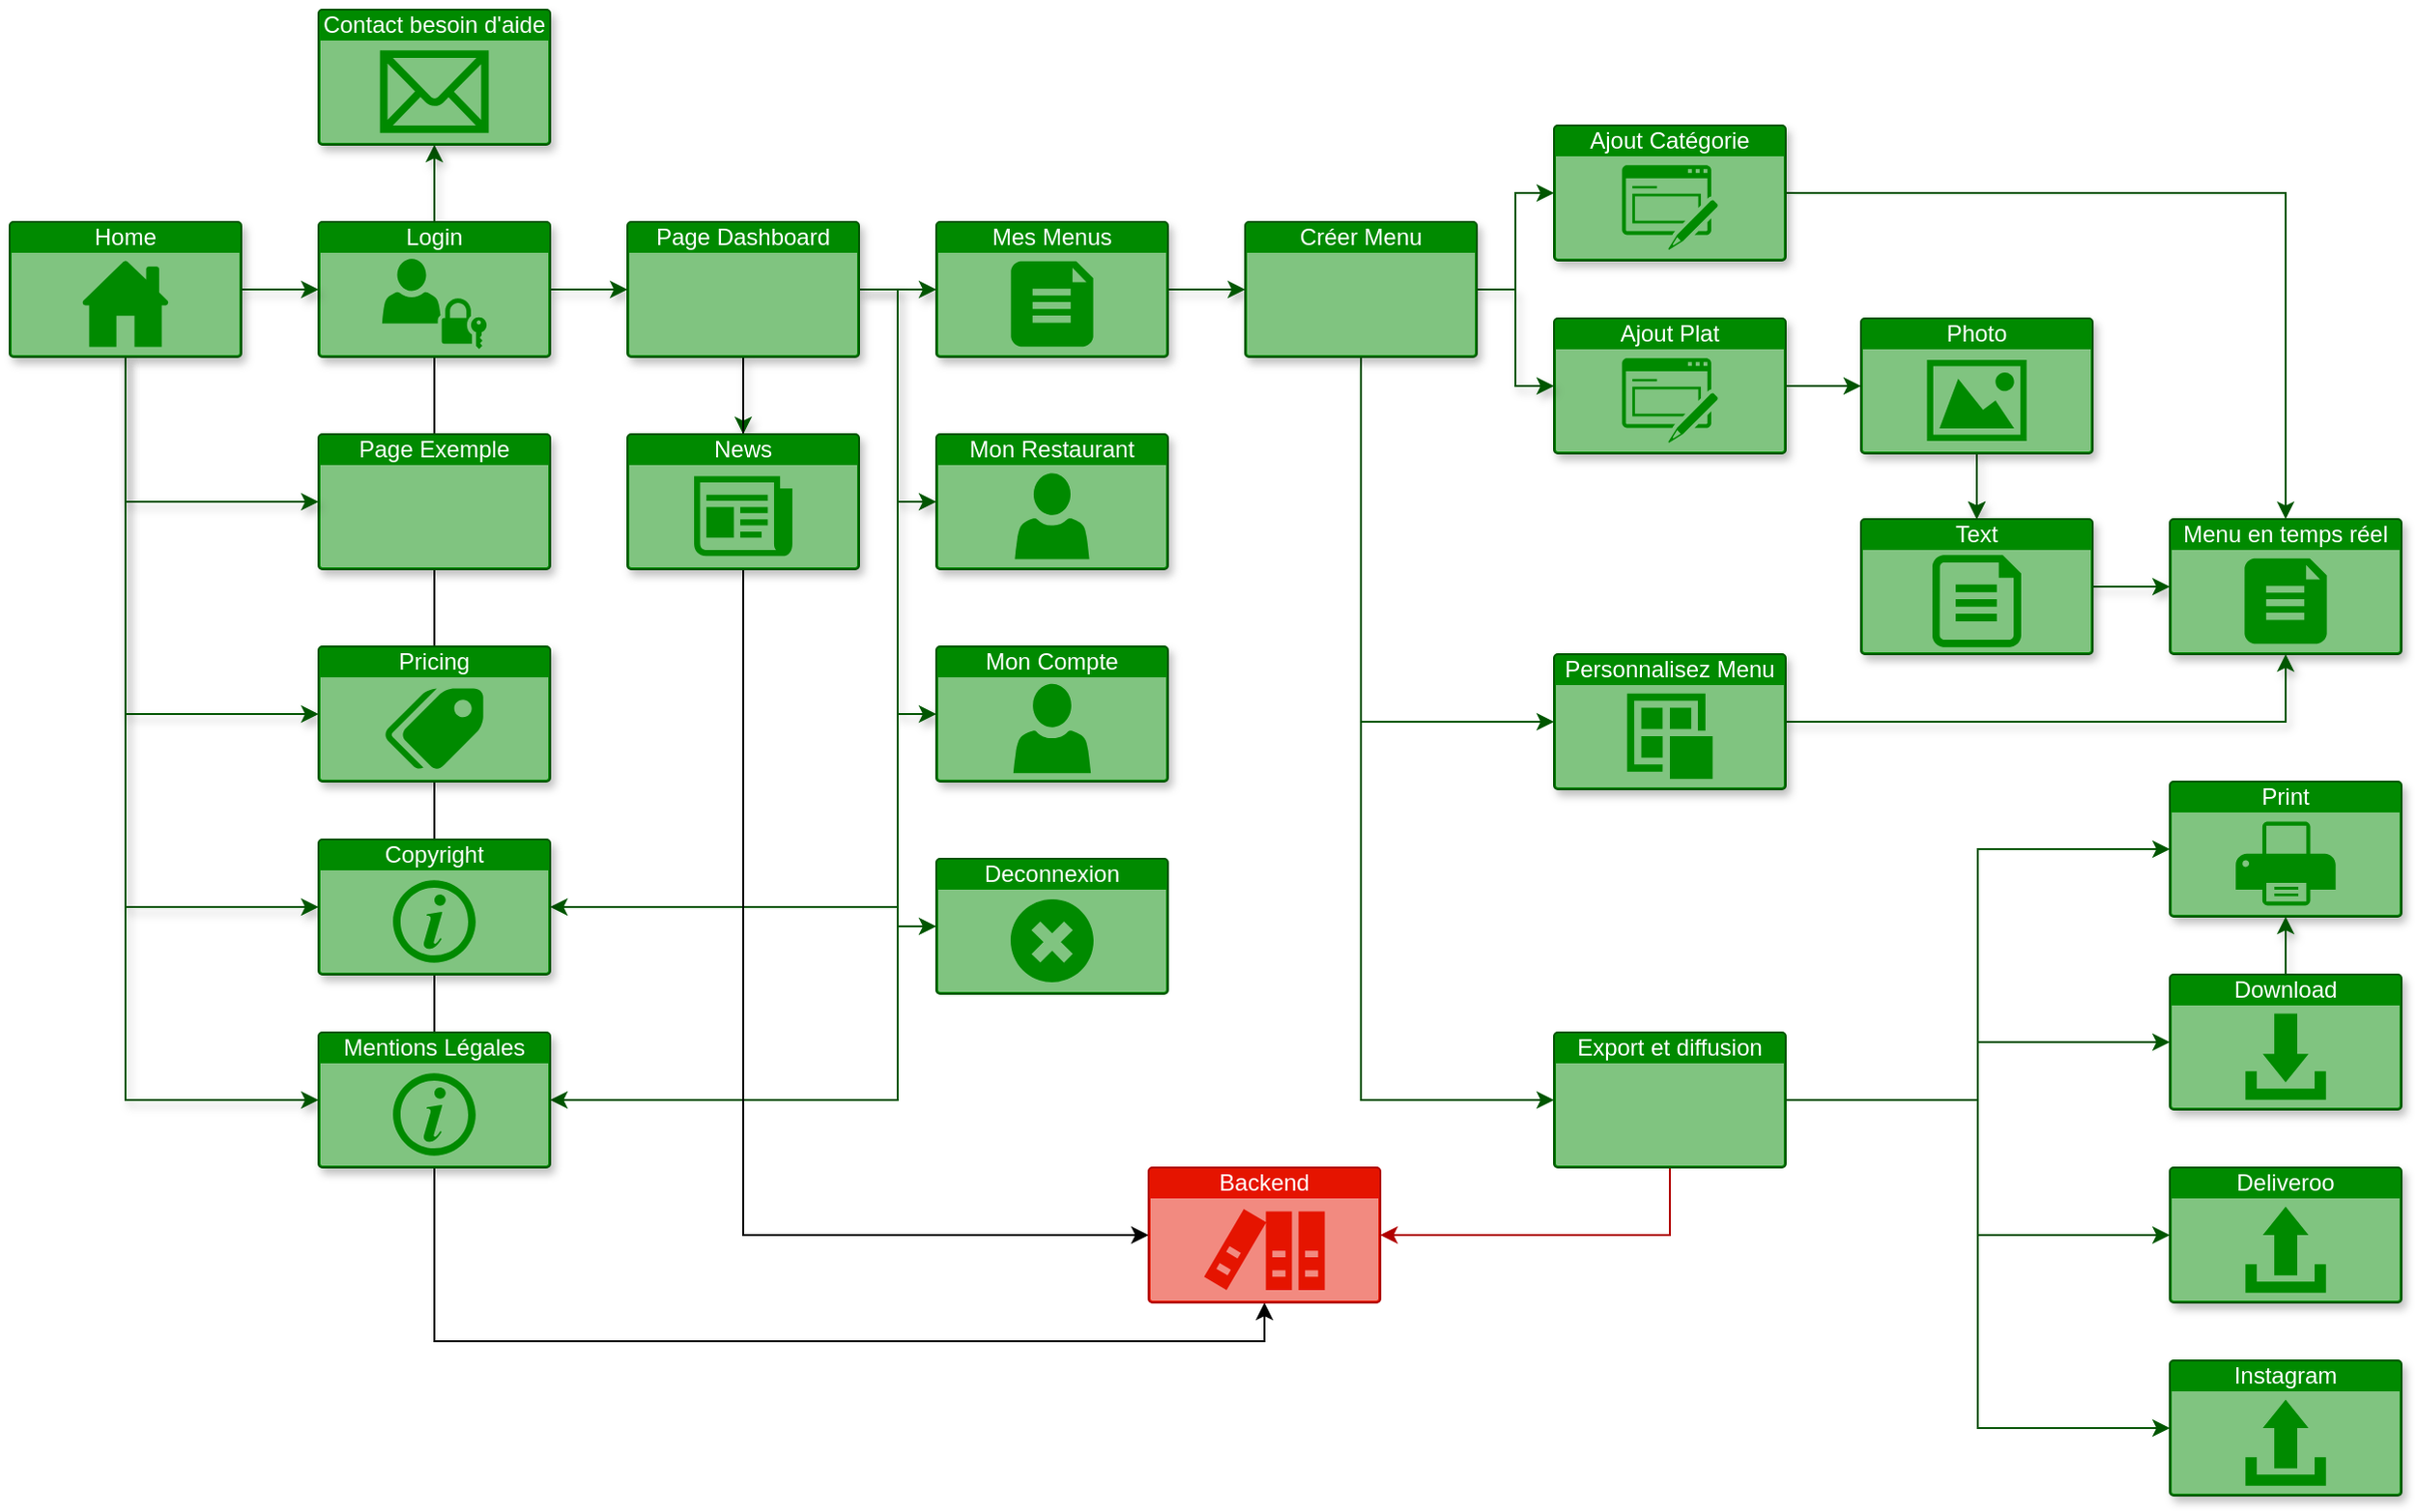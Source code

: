 <mxfile version="21.1.2" type="github">
  <diagram name="Page-1" id="VqAYsBs6g-JY-Q1anHcJ">
    <mxGraphModel dx="1269" dy="909" grid="1" gridSize="10" guides="1" tooltips="1" connect="1" arrows="1" fold="1" page="1" pageScale="1" pageWidth="1169" pageHeight="827" math="0" shadow="0">
      <root>
        <mxCell id="0" />
        <mxCell id="1" parent="0" />
        <mxCell id="5dijK-Lq9n8P_Ewpj1uG-35" value="" style="edgeStyle=orthogonalEdgeStyle;rounded=0;orthogonalLoop=1;jettySize=auto;html=1;fillColor=#008a00;strokeColor=#005700;shadow=1;" edge="1" parent="1" source="5dijK-Lq9n8P_Ewpj1uG-2" target="5dijK-Lq9n8P_Ewpj1uG-8">
          <mxGeometry relative="1" as="geometry" />
        </mxCell>
        <mxCell id="5dijK-Lq9n8P_Ewpj1uG-68" value="" style="edgeStyle=orthogonalEdgeStyle;rounded=0;orthogonalLoop=1;jettySize=auto;html=1;fillColor=#008a00;strokeColor=#005700;shadow=1;" edge="1" parent="1" source="5dijK-Lq9n8P_Ewpj1uG-2" target="5dijK-Lq9n8P_Ewpj1uG-7">
          <mxGeometry relative="1" as="geometry" />
        </mxCell>
        <mxCell id="5dijK-Lq9n8P_Ewpj1uG-95" style="edgeStyle=orthogonalEdgeStyle;rounded=0;orthogonalLoop=1;jettySize=auto;html=1;exitX=0.5;exitY=1;exitDx=0;exitDy=0;exitPerimeter=0;entryX=0.5;entryY=1;entryDx=0;entryDy=0;entryPerimeter=0;" edge="1" parent="1" source="5dijK-Lq9n8P_Ewpj1uG-2" target="5dijK-Lq9n8P_Ewpj1uG-91">
          <mxGeometry relative="1" as="geometry" />
        </mxCell>
        <mxCell id="5dijK-Lq9n8P_Ewpj1uG-2" value="Login" style="html=1;whiteSpace=wrap;labelPosition=center;verticalLabelPosition=middle;verticalAlign=top;align=center;fontSize=12;outlineConnect=0;spacingTop=-6;shape=mxgraph.sitemap.login;fillColor=#008a00;strokeColor=#005700;fontColor=#ffffff;shadow=1;" vertex="1" parent="1">
          <mxGeometry x="370" y="190" width="120" height="70" as="geometry" />
        </mxCell>
        <mxCell id="5dijK-Lq9n8P_Ewpj1uG-3" value="Page Exemple" style="html=1;whiteSpace=wrap;labelPosition=center;verticalLabelPosition=middle;verticalAlign=top;align=center;fontSize=12;outlineConnect=0;spacingTop=-6;shape=mxgraph.sitemap.page;fillColor=#008a00;strokeColor=#005700;fontColor=#ffffff;shadow=1;" vertex="1" parent="1">
          <mxGeometry x="370" y="300" width="120" height="70" as="geometry" />
        </mxCell>
        <mxCell id="5dijK-Lq9n8P_Ewpj1uG-34" value="" style="edgeStyle=orthogonalEdgeStyle;rounded=0;orthogonalLoop=1;jettySize=auto;html=1;fillColor=#008a00;strokeColor=#005700;shadow=1;" edge="1" parent="1" source="5dijK-Lq9n8P_Ewpj1uG-5" target="5dijK-Lq9n8P_Ewpj1uG-2">
          <mxGeometry relative="1" as="geometry" />
        </mxCell>
        <mxCell id="5dijK-Lq9n8P_Ewpj1uG-62" style="edgeStyle=orthogonalEdgeStyle;rounded=0;orthogonalLoop=1;jettySize=auto;html=1;exitX=0.5;exitY=1;exitDx=0;exitDy=0;exitPerimeter=0;entryX=0;entryY=0.5;entryDx=0;entryDy=0;entryPerimeter=0;fillColor=#008a00;strokeColor=#005700;shadow=1;" edge="1" parent="1" source="5dijK-Lq9n8P_Ewpj1uG-5" target="5dijK-Lq9n8P_Ewpj1uG-11">
          <mxGeometry relative="1" as="geometry" />
        </mxCell>
        <mxCell id="5dijK-Lq9n8P_Ewpj1uG-63" style="edgeStyle=orthogonalEdgeStyle;rounded=0;orthogonalLoop=1;jettySize=auto;html=1;exitX=0.5;exitY=1;exitDx=0;exitDy=0;exitPerimeter=0;entryX=0;entryY=0.5;entryDx=0;entryDy=0;entryPerimeter=0;fillColor=#008a00;strokeColor=#005700;shadow=1;" edge="1" parent="1" source="5dijK-Lq9n8P_Ewpj1uG-5" target="5dijK-Lq9n8P_Ewpj1uG-3">
          <mxGeometry relative="1" as="geometry" />
        </mxCell>
        <mxCell id="5dijK-Lq9n8P_Ewpj1uG-66" style="edgeStyle=orthogonalEdgeStyle;rounded=0;orthogonalLoop=1;jettySize=auto;html=1;exitX=0.5;exitY=1;exitDx=0;exitDy=0;exitPerimeter=0;entryX=0;entryY=0.5;entryDx=0;entryDy=0;entryPerimeter=0;fillColor=#008a00;strokeColor=#005700;shadow=1;" edge="1" parent="1" source="5dijK-Lq9n8P_Ewpj1uG-5" target="5dijK-Lq9n8P_Ewpj1uG-65">
          <mxGeometry relative="1" as="geometry" />
        </mxCell>
        <mxCell id="5dijK-Lq9n8P_Ewpj1uG-67" style="edgeStyle=orthogonalEdgeStyle;rounded=0;orthogonalLoop=1;jettySize=auto;html=1;exitX=0.5;exitY=1;exitDx=0;exitDy=0;exitPerimeter=0;entryX=0;entryY=0.5;entryDx=0;entryDy=0;entryPerimeter=0;fillColor=#008a00;strokeColor=#005700;shadow=1;" edge="1" parent="1" source="5dijK-Lq9n8P_Ewpj1uG-5" target="5dijK-Lq9n8P_Ewpj1uG-64">
          <mxGeometry relative="1" as="geometry" />
        </mxCell>
        <mxCell id="5dijK-Lq9n8P_Ewpj1uG-5" value="Home" style="html=1;whiteSpace=wrap;labelPosition=center;verticalLabelPosition=middle;verticalAlign=top;align=center;fontSize=12;outlineConnect=0;spacingTop=-6;shape=mxgraph.sitemap.home;fillColor=#008a00;strokeColor=#005700;fontColor=#ffffff;shadow=1;" vertex="1" parent="1">
          <mxGeometry x="210" y="190" width="120" height="70" as="geometry" />
        </mxCell>
        <mxCell id="5dijK-Lq9n8P_Ewpj1uG-7" value="Contact besoin d&#39;aide" style="html=1;whiteSpace=wrap;labelPosition=center;verticalLabelPosition=middle;verticalAlign=top;align=center;fontSize=12;outlineConnect=0;spacingTop=-6;shape=mxgraph.sitemap.mail;fillColor=#008a00;strokeColor=#005700;fontColor=#ffffff;shadow=1;" vertex="1" parent="1">
          <mxGeometry x="370" y="80" width="120" height="70" as="geometry" />
        </mxCell>
        <mxCell id="5dijK-Lq9n8P_Ewpj1uG-36" value="" style="edgeStyle=orthogonalEdgeStyle;rounded=0;orthogonalLoop=1;jettySize=auto;html=1;fillColor=#008a00;strokeColor=#005700;shadow=1;" edge="1" parent="1" source="5dijK-Lq9n8P_Ewpj1uG-8" target="5dijK-Lq9n8P_Ewpj1uG-31">
          <mxGeometry relative="1" as="geometry" />
        </mxCell>
        <mxCell id="5dijK-Lq9n8P_Ewpj1uG-37" value="" style="edgeStyle=orthogonalEdgeStyle;rounded=0;orthogonalLoop=1;jettySize=auto;html=1;fillColor=#008a00;strokeColor=#005700;shadow=1;" edge="1" parent="1" source="5dijK-Lq9n8P_Ewpj1uG-8" target="5dijK-Lq9n8P_Ewpj1uG-14">
          <mxGeometry relative="1" as="geometry" />
        </mxCell>
        <mxCell id="5dijK-Lq9n8P_Ewpj1uG-69" style="edgeStyle=orthogonalEdgeStyle;rounded=0;orthogonalLoop=1;jettySize=auto;html=1;exitX=1;exitY=0.5;exitDx=0;exitDy=0;exitPerimeter=0;entryX=0;entryY=0.5;entryDx=0;entryDy=0;entryPerimeter=0;fillColor=#008a00;strokeColor=#005700;shadow=1;" edge="1" parent="1" source="5dijK-Lq9n8P_Ewpj1uG-8" target="5dijK-Lq9n8P_Ewpj1uG-10">
          <mxGeometry relative="1" as="geometry" />
        </mxCell>
        <mxCell id="5dijK-Lq9n8P_Ewpj1uG-70" style="edgeStyle=orthogonalEdgeStyle;rounded=0;orthogonalLoop=1;jettySize=auto;html=1;exitX=1;exitY=0.5;exitDx=0;exitDy=0;exitPerimeter=0;entryX=0;entryY=0.5;entryDx=0;entryDy=0;entryPerimeter=0;fillColor=#008a00;strokeColor=#005700;shadow=1;" edge="1" parent="1" source="5dijK-Lq9n8P_Ewpj1uG-8" target="5dijK-Lq9n8P_Ewpj1uG-13">
          <mxGeometry relative="1" as="geometry" />
        </mxCell>
        <mxCell id="5dijK-Lq9n8P_Ewpj1uG-74" style="edgeStyle=orthogonalEdgeStyle;rounded=0;orthogonalLoop=1;jettySize=auto;html=1;exitX=1;exitY=0.5;exitDx=0;exitDy=0;exitPerimeter=0;entryX=1;entryY=0.5;entryDx=0;entryDy=0;entryPerimeter=0;fillColor=#008a00;strokeColor=#005700;" edge="1" parent="1" source="5dijK-Lq9n8P_Ewpj1uG-8" target="5dijK-Lq9n8P_Ewpj1uG-64">
          <mxGeometry relative="1" as="geometry" />
        </mxCell>
        <mxCell id="5dijK-Lq9n8P_Ewpj1uG-76" style="edgeStyle=orthogonalEdgeStyle;rounded=0;orthogonalLoop=1;jettySize=auto;html=1;exitX=1;exitY=0.5;exitDx=0;exitDy=0;exitPerimeter=0;entryX=0;entryY=0.5;entryDx=0;entryDy=0;entryPerimeter=0;fillColor=#008a00;strokeColor=#005700;" edge="1" parent="1" source="5dijK-Lq9n8P_Ewpj1uG-8" target="5dijK-Lq9n8P_Ewpj1uG-75">
          <mxGeometry relative="1" as="geometry" />
        </mxCell>
        <mxCell id="5dijK-Lq9n8P_Ewpj1uG-77" style="edgeStyle=orthogonalEdgeStyle;rounded=0;orthogonalLoop=1;jettySize=auto;html=1;exitX=1;exitY=0.5;exitDx=0;exitDy=0;exitPerimeter=0;entryX=1;entryY=0.5;entryDx=0;entryDy=0;entryPerimeter=0;fillColor=#008a00;strokeColor=#005700;" edge="1" parent="1" source="5dijK-Lq9n8P_Ewpj1uG-8" target="5dijK-Lq9n8P_Ewpj1uG-65">
          <mxGeometry relative="1" as="geometry" />
        </mxCell>
        <mxCell id="5dijK-Lq9n8P_Ewpj1uG-94" style="edgeStyle=orthogonalEdgeStyle;rounded=0;orthogonalLoop=1;jettySize=auto;html=1;exitX=0.5;exitY=1;exitDx=0;exitDy=0;exitPerimeter=0;entryX=0;entryY=0.5;entryDx=0;entryDy=0;entryPerimeter=0;" edge="1" parent="1" source="5dijK-Lq9n8P_Ewpj1uG-8" target="5dijK-Lq9n8P_Ewpj1uG-91">
          <mxGeometry relative="1" as="geometry" />
        </mxCell>
        <mxCell id="5dijK-Lq9n8P_Ewpj1uG-8" value="Page Dashboard" style="html=1;whiteSpace=wrap;labelPosition=center;verticalLabelPosition=middle;verticalAlign=top;align=center;fontSize=12;outlineConnect=0;spacingTop=-6;shape=mxgraph.sitemap.page;fillColor=#008a00;strokeColor=#005700;fontColor=#ffffff;shadow=1;" vertex="1" parent="1">
          <mxGeometry x="530" y="190" width="120" height="70" as="geometry" />
        </mxCell>
        <mxCell id="5dijK-Lq9n8P_Ewpj1uG-10" value="Mon Restaurant" style="html=1;whiteSpace=wrap;labelPosition=center;verticalLabelPosition=middle;verticalAlign=top;align=center;fontSize=12;outlineConnect=0;spacingTop=-6;shape=mxgraph.sitemap.profile;fillColor=#008a00;strokeColor=#005700;fontColor=#ffffff;shadow=1;" vertex="1" parent="1">
          <mxGeometry x="690" y="300" width="120" height="70" as="geometry" />
        </mxCell>
        <mxCell id="5dijK-Lq9n8P_Ewpj1uG-11" value="Pricing" style="html=1;whiteSpace=wrap;labelPosition=center;verticalLabelPosition=middle;verticalAlign=top;align=center;fontSize=12;outlineConnect=0;spacingTop=-6;shape=mxgraph.sitemap.pricing;fillColor=#008a00;strokeColor=#005700;fontColor=#ffffff;shadow=1;" vertex="1" parent="1">
          <mxGeometry x="370" y="410" width="120" height="70" as="geometry" />
        </mxCell>
        <mxCell id="5dijK-Lq9n8P_Ewpj1uG-13" value="Mon Compte" style="html=1;whiteSpace=wrap;labelPosition=center;verticalLabelPosition=middle;verticalAlign=top;align=center;fontSize=12;outlineConnect=0;spacingTop=-6;shape=mxgraph.sitemap.user;fillColor=#008a00;strokeColor=#005700;fontColor=#ffffff;shadow=1;" vertex="1" parent="1">
          <mxGeometry x="690" y="410" width="120" height="70" as="geometry" />
        </mxCell>
        <mxCell id="5dijK-Lq9n8P_Ewpj1uG-61" value="" style="edgeStyle=orthogonalEdgeStyle;rounded=0;orthogonalLoop=1;jettySize=auto;html=1;fillColor=#008a00;strokeColor=#005700;shadow=1;" edge="1" parent="1" source="5dijK-Lq9n8P_Ewpj1uG-14" target="5dijK-Lq9n8P_Ewpj1uG-59">
          <mxGeometry relative="1" as="geometry" />
        </mxCell>
        <mxCell id="5dijK-Lq9n8P_Ewpj1uG-14" value="Mes Menus" style="html=1;whiteSpace=wrap;labelPosition=center;verticalLabelPosition=middle;verticalAlign=top;align=center;fontSize=12;outlineConnect=0;spacingTop=-6;shape=mxgraph.sitemap.document;fillColor=#008a00;strokeColor=#005700;fontColor=#ffffff;shadow=1;" vertex="1" parent="1">
          <mxGeometry x="690" y="190" width="120" height="70" as="geometry" />
        </mxCell>
        <mxCell id="5dijK-Lq9n8P_Ewpj1uG-80" style="edgeStyle=orthogonalEdgeStyle;rounded=0;orthogonalLoop=1;jettySize=auto;html=1;exitX=1;exitY=0.5;exitDx=0;exitDy=0;exitPerimeter=0;entryX=0.5;entryY=0;entryDx=0;entryDy=0;entryPerimeter=0;fillColor=#008a00;strokeColor=#005700;" edge="1" parent="1" source="5dijK-Lq9n8P_Ewpj1uG-18" target="5dijK-Lq9n8P_Ewpj1uG-24">
          <mxGeometry relative="1" as="geometry" />
        </mxCell>
        <mxCell id="5dijK-Lq9n8P_Ewpj1uG-18" value="Ajout Catégorie" style="html=1;whiteSpace=wrap;labelPosition=center;verticalLabelPosition=middle;verticalAlign=top;align=center;fontSize=12;outlineConnect=0;spacingTop=-6;shape=mxgraph.sitemap.form;fillColor=#008a00;strokeColor=#005700;fontColor=#ffffff;shadow=1;" vertex="1" parent="1">
          <mxGeometry x="1010" y="140" width="120" height="70" as="geometry" />
        </mxCell>
        <mxCell id="5dijK-Lq9n8P_Ewpj1uG-78" value="" style="edgeStyle=orthogonalEdgeStyle;rounded=0;orthogonalLoop=1;jettySize=auto;html=1;fillColor=#008a00;strokeColor=#005700;" edge="1" parent="1" source="5dijK-Lq9n8P_Ewpj1uG-22" target="5dijK-Lq9n8P_Ewpj1uG-23">
          <mxGeometry relative="1" as="geometry" />
        </mxCell>
        <mxCell id="5dijK-Lq9n8P_Ewpj1uG-20" value="Ajout Plat" style="html=1;whiteSpace=wrap;labelPosition=center;verticalLabelPosition=middle;verticalAlign=top;align=center;fontSize=12;outlineConnect=0;spacingTop=-6;shape=mxgraph.sitemap.form;fillColor=#008a00;strokeColor=#005700;fontColor=#ffffff;shadow=1;" vertex="1" parent="1">
          <mxGeometry x="1010" y="240" width="120" height="70" as="geometry" />
        </mxCell>
        <mxCell id="5dijK-Lq9n8P_Ewpj1uG-46" value="" style="edgeStyle=orthogonalEdgeStyle;rounded=0;orthogonalLoop=1;jettySize=auto;html=1;fillColor=#008a00;strokeColor=#005700;shadow=1;" edge="1" parent="1" source="5dijK-Lq9n8P_Ewpj1uG-22" target="5dijK-Lq9n8P_Ewpj1uG-23">
          <mxGeometry relative="1" as="geometry" />
        </mxCell>
        <mxCell id="5dijK-Lq9n8P_Ewpj1uG-51" value="" style="edgeStyle=orthogonalEdgeStyle;rounded=0;orthogonalLoop=1;jettySize=auto;html=1;fillColor=#008a00;strokeColor=#005700;shadow=1;" edge="1" parent="1" source="5dijK-Lq9n8P_Ewpj1uG-23" target="5dijK-Lq9n8P_Ewpj1uG-24">
          <mxGeometry relative="1" as="geometry" />
        </mxCell>
        <mxCell id="5dijK-Lq9n8P_Ewpj1uG-23" value="Text" style="html=1;whiteSpace=wrap;labelPosition=center;verticalLabelPosition=middle;verticalAlign=top;align=center;fontSize=12;outlineConnect=0;spacingTop=-6;shape=mxgraph.sitemap.text;fillColor=#008a00;strokeColor=#005700;fontColor=#ffffff;shadow=1;" vertex="1" parent="1">
          <mxGeometry x="1169" y="344" width="120" height="70" as="geometry" />
        </mxCell>
        <mxCell id="5dijK-Lq9n8P_Ewpj1uG-24" value="Menu en temps réel" style="html=1;whiteSpace=wrap;labelPosition=center;verticalLabelPosition=middle;verticalAlign=top;align=center;fontSize=12;outlineConnect=0;spacingTop=-6;shape=mxgraph.sitemap.document;fillColor=#008a00;strokeColor=#005700;fontColor=#ffffff;shadow=1;" vertex="1" parent="1">
          <mxGeometry x="1329" y="344" width="120" height="70" as="geometry" />
        </mxCell>
        <mxCell id="5dijK-Lq9n8P_Ewpj1uG-53" style="edgeStyle=orthogonalEdgeStyle;rounded=0;orthogonalLoop=1;jettySize=auto;html=1;exitX=1;exitY=0.5;exitDx=0;exitDy=0;exitPerimeter=0;entryX=0.5;entryY=1;entryDx=0;entryDy=0;entryPerimeter=0;fillColor=#008a00;strokeColor=#005700;shadow=1;" edge="1" parent="1" source="5dijK-Lq9n8P_Ewpj1uG-26" target="5dijK-Lq9n8P_Ewpj1uG-24">
          <mxGeometry relative="1" as="geometry" />
        </mxCell>
        <mxCell id="5dijK-Lq9n8P_Ewpj1uG-26" value="Personnalisez Menu" style="html=1;whiteSpace=wrap;labelPosition=center;verticalLabelPosition=middle;verticalAlign=top;align=center;fontSize=12;outlineConnect=0;spacingTop=-6;shape=mxgraph.sitemap.post;fillColor=#008a00;strokeColor=#005700;fontColor=#ffffff;shadow=1;" vertex="1" parent="1">
          <mxGeometry x="1010" y="414" width="120" height="70" as="geometry" />
        </mxCell>
        <mxCell id="5dijK-Lq9n8P_Ewpj1uG-27" value="Print" style="html=1;whiteSpace=wrap;labelPosition=center;verticalLabelPosition=middle;verticalAlign=top;align=center;fontSize=12;outlineConnect=0;spacingTop=-6;shape=mxgraph.sitemap.print;fillColor=#008a00;strokeColor=#005700;fontColor=#ffffff;shadow=1;" vertex="1" parent="1">
          <mxGeometry x="1329" y="480" width="120" height="70" as="geometry" />
        </mxCell>
        <mxCell id="5dijK-Lq9n8P_Ewpj1uG-50" value="" style="edgeStyle=orthogonalEdgeStyle;rounded=0;orthogonalLoop=1;jettySize=auto;html=1;fillColor=#008a00;strokeColor=#005700;shadow=1;" edge="1" parent="1" source="5dijK-Lq9n8P_Ewpj1uG-28" target="5dijK-Lq9n8P_Ewpj1uG-27">
          <mxGeometry relative="1" as="geometry" />
        </mxCell>
        <mxCell id="5dijK-Lq9n8P_Ewpj1uG-28" value="Download" style="html=1;whiteSpace=wrap;labelPosition=center;verticalLabelPosition=middle;verticalAlign=top;align=center;fontSize=12;outlineConnect=0;spacingTop=-6;shape=mxgraph.sitemap.download;fillColor=#008a00;strokeColor=#005700;fontColor=#ffffff;shadow=1;" vertex="1" parent="1">
          <mxGeometry x="1329" y="580" width="120" height="70" as="geometry" />
        </mxCell>
        <mxCell id="5dijK-Lq9n8P_Ewpj1uG-29" value="Deliveroo" style="html=1;whiteSpace=wrap;labelPosition=center;verticalLabelPosition=middle;verticalAlign=top;align=center;fontSize=12;outlineConnect=0;spacingTop=-6;shape=mxgraph.sitemap.upload;fillColor=#008a00;strokeColor=#005700;fontColor=#ffffff;shadow=1;" vertex="1" parent="1">
          <mxGeometry x="1329" y="680" width="120" height="70" as="geometry" />
        </mxCell>
        <mxCell id="5dijK-Lq9n8P_Ewpj1uG-30" value="Instagram" style="html=1;whiteSpace=wrap;labelPosition=center;verticalLabelPosition=middle;verticalAlign=top;align=center;fontSize=12;outlineConnect=0;spacingTop=-6;shape=mxgraph.sitemap.upload;fillColor=#008a00;strokeColor=#005700;fontColor=#ffffff;shadow=1;" vertex="1" parent="1">
          <mxGeometry x="1329" y="780" width="120" height="70" as="geometry" />
        </mxCell>
        <mxCell id="5dijK-Lq9n8P_Ewpj1uG-31" value="News" style="html=1;whiteSpace=wrap;labelPosition=center;verticalLabelPosition=middle;verticalAlign=top;align=center;fontSize=12;outlineConnect=0;spacingTop=-6;shape=mxgraph.sitemap.news;fillColor=#008a00;strokeColor=#005700;fontColor=#ffffff;shadow=1;" vertex="1" parent="1">
          <mxGeometry x="530" y="300" width="120" height="70" as="geometry" />
        </mxCell>
        <mxCell id="5dijK-Lq9n8P_Ewpj1uG-72" style="edgeStyle=orthogonalEdgeStyle;rounded=0;orthogonalLoop=1;jettySize=auto;html=1;exitX=1;exitY=0.5;exitDx=0;exitDy=0;exitPerimeter=0;entryX=0;entryY=0.5;entryDx=0;entryDy=0;entryPerimeter=0;fillColor=#008a00;strokeColor=#005700;shadow=1;" edge="1" parent="1" source="5dijK-Lq9n8P_Ewpj1uG-59" target="5dijK-Lq9n8P_Ewpj1uG-20">
          <mxGeometry relative="1" as="geometry" />
        </mxCell>
        <mxCell id="5dijK-Lq9n8P_Ewpj1uG-81" style="edgeStyle=orthogonalEdgeStyle;rounded=0;orthogonalLoop=1;jettySize=auto;html=1;exitX=1;exitY=0.5;exitDx=0;exitDy=0;exitPerimeter=0;entryX=0;entryY=0.5;entryDx=0;entryDy=0;entryPerimeter=0;fillColor=#008a00;strokeColor=#005700;" edge="1" parent="1" source="5dijK-Lq9n8P_Ewpj1uG-59" target="5dijK-Lq9n8P_Ewpj1uG-18">
          <mxGeometry relative="1" as="geometry" />
        </mxCell>
        <mxCell id="5dijK-Lq9n8P_Ewpj1uG-82" style="edgeStyle=orthogonalEdgeStyle;rounded=0;orthogonalLoop=1;jettySize=auto;html=1;exitX=0.5;exitY=1;exitDx=0;exitDy=0;exitPerimeter=0;entryX=0;entryY=0.5;entryDx=0;entryDy=0;entryPerimeter=0;fillColor=#008a00;strokeColor=#005700;" edge="1" parent="1" source="5dijK-Lq9n8P_Ewpj1uG-59" target="5dijK-Lq9n8P_Ewpj1uG-26">
          <mxGeometry relative="1" as="geometry" />
        </mxCell>
        <mxCell id="5dijK-Lq9n8P_Ewpj1uG-86" style="edgeStyle=orthogonalEdgeStyle;rounded=0;orthogonalLoop=1;jettySize=auto;html=1;exitX=0.5;exitY=1;exitDx=0;exitDy=0;exitPerimeter=0;entryX=0;entryY=0.5;entryDx=0;entryDy=0;entryPerimeter=0;fillColor=#008a00;strokeColor=#005700;" edge="1" parent="1" source="5dijK-Lq9n8P_Ewpj1uG-59" target="5dijK-Lq9n8P_Ewpj1uG-85">
          <mxGeometry relative="1" as="geometry" />
        </mxCell>
        <mxCell id="5dijK-Lq9n8P_Ewpj1uG-59" value="Créer Menu" style="html=1;whiteSpace=wrap;labelPosition=center;verticalLabelPosition=middle;verticalAlign=top;align=center;fontSize=12;outlineConnect=0;spacingTop=-6;shape=mxgraph.sitemap.page;fillColor=#008a00;strokeColor=#005700;fontColor=#ffffff;shadow=1;" vertex="1" parent="1">
          <mxGeometry x="850" y="190" width="120" height="70" as="geometry" />
        </mxCell>
        <mxCell id="5dijK-Lq9n8P_Ewpj1uG-64" value="Mentions Légales" style="html=1;whiteSpace=wrap;labelPosition=center;verticalLabelPosition=middle;verticalAlign=top;align=center;fontSize=12;outlineConnect=0;spacingTop=-6;shape=mxgraph.sitemap.info;fillColor=#008a00;strokeColor=#005700;fontColor=#ffffff;shadow=1;" vertex="1" parent="1">
          <mxGeometry x="370" y="610" width="120" height="70" as="geometry" />
        </mxCell>
        <mxCell id="5dijK-Lq9n8P_Ewpj1uG-65" value="Copyright" style="html=1;whiteSpace=wrap;labelPosition=center;verticalLabelPosition=middle;verticalAlign=top;align=center;fontSize=12;outlineConnect=0;spacingTop=-6;shape=mxgraph.sitemap.info;fillColor=#008a00;strokeColor=#005700;fontColor=#ffffff;shadow=1;" vertex="1" parent="1">
          <mxGeometry x="370" y="510" width="120" height="70" as="geometry" />
        </mxCell>
        <mxCell id="5dijK-Lq9n8P_Ewpj1uG-75" value="Deconnexion" style="html=1;whiteSpace=wrap;strokeColor=#005700;fillColor=#008a00;labelPosition=center;verticalLabelPosition=middle;verticalAlign=top;align=center;fontSize=12;outlineConnect=0;spacingTop=-6;fontColor=#ffffff;sketch=0;shape=mxgraph.sitemap.error;" vertex="1" parent="1">
          <mxGeometry x="690" y="520" width="120" height="70" as="geometry" />
        </mxCell>
        <mxCell id="5dijK-Lq9n8P_Ewpj1uG-83" value="" style="edgeStyle=orthogonalEdgeStyle;rounded=0;orthogonalLoop=1;jettySize=auto;html=1;fillColor=#008a00;strokeColor=#005700;" edge="1" parent="1" source="5dijK-Lq9n8P_Ewpj1uG-20" target="5dijK-Lq9n8P_Ewpj1uG-22">
          <mxGeometry relative="1" as="geometry">
            <mxPoint x="1130" y="325" as="sourcePoint" />
            <mxPoint x="1229" y="379" as="targetPoint" />
          </mxGeometry>
        </mxCell>
        <mxCell id="5dijK-Lq9n8P_Ewpj1uG-22" value="Photo" style="html=1;whiteSpace=wrap;labelPosition=center;verticalLabelPosition=middle;verticalAlign=top;align=center;fontSize=12;outlineConnect=0;spacingTop=-6;shape=mxgraph.sitemap.photo;fillColor=#008a00;strokeColor=#005700;fontColor=#ffffff;shadow=1;" vertex="1" parent="1">
          <mxGeometry x="1169" y="240" width="120" height="70" as="geometry" />
        </mxCell>
        <mxCell id="5dijK-Lq9n8P_Ewpj1uG-87" style="edgeStyle=orthogonalEdgeStyle;rounded=0;orthogonalLoop=1;jettySize=auto;html=1;exitX=1;exitY=0.5;exitDx=0;exitDy=0;exitPerimeter=0;entryX=0;entryY=0.5;entryDx=0;entryDy=0;entryPerimeter=0;fillColor=#008a00;strokeColor=#005700;" edge="1" parent="1" source="5dijK-Lq9n8P_Ewpj1uG-85" target="5dijK-Lq9n8P_Ewpj1uG-27">
          <mxGeometry relative="1" as="geometry" />
        </mxCell>
        <mxCell id="5dijK-Lq9n8P_Ewpj1uG-88" style="edgeStyle=orthogonalEdgeStyle;rounded=0;orthogonalLoop=1;jettySize=auto;html=1;exitX=1;exitY=0.5;exitDx=0;exitDy=0;exitPerimeter=0;entryX=0;entryY=0.5;entryDx=0;entryDy=0;entryPerimeter=0;fillColor=#008a00;strokeColor=#005700;" edge="1" parent="1" source="5dijK-Lq9n8P_Ewpj1uG-85" target="5dijK-Lq9n8P_Ewpj1uG-28">
          <mxGeometry relative="1" as="geometry" />
        </mxCell>
        <mxCell id="5dijK-Lq9n8P_Ewpj1uG-89" style="edgeStyle=orthogonalEdgeStyle;rounded=0;orthogonalLoop=1;jettySize=auto;html=1;exitX=1;exitY=0.5;exitDx=0;exitDy=0;exitPerimeter=0;entryX=0;entryY=0.5;entryDx=0;entryDy=0;entryPerimeter=0;fillColor=#008a00;strokeColor=#005700;" edge="1" parent="1" source="5dijK-Lq9n8P_Ewpj1uG-85" target="5dijK-Lq9n8P_Ewpj1uG-30">
          <mxGeometry relative="1" as="geometry" />
        </mxCell>
        <mxCell id="5dijK-Lq9n8P_Ewpj1uG-90" style="edgeStyle=orthogonalEdgeStyle;rounded=0;orthogonalLoop=1;jettySize=auto;html=1;exitX=1;exitY=0.5;exitDx=0;exitDy=0;exitPerimeter=0;entryX=0;entryY=0.5;entryDx=0;entryDy=0;entryPerimeter=0;fillColor=#008a00;strokeColor=#005700;" edge="1" parent="1" source="5dijK-Lq9n8P_Ewpj1uG-85" target="5dijK-Lq9n8P_Ewpj1uG-29">
          <mxGeometry relative="1" as="geometry" />
        </mxCell>
        <mxCell id="5dijK-Lq9n8P_Ewpj1uG-92" style="edgeStyle=orthogonalEdgeStyle;rounded=0;orthogonalLoop=1;jettySize=auto;html=1;exitX=0.5;exitY=1;exitDx=0;exitDy=0;exitPerimeter=0;entryX=1;entryY=0.5;entryDx=0;entryDy=0;entryPerimeter=0;fillColor=#e51400;strokeColor=#B20000;" edge="1" parent="1" source="5dijK-Lq9n8P_Ewpj1uG-85" target="5dijK-Lq9n8P_Ewpj1uG-91">
          <mxGeometry relative="1" as="geometry" />
        </mxCell>
        <mxCell id="5dijK-Lq9n8P_Ewpj1uG-85" value="Export et diffusion" style="html=1;whiteSpace=wrap;strokeColor=#005700;fillColor=#008a00;labelPosition=center;verticalLabelPosition=middle;verticalAlign=top;align=center;fontSize=12;outlineConnect=0;spacingTop=-6;fontColor=#ffffff;sketch=0;shape=mxgraph.sitemap.page;" vertex="1" parent="1">
          <mxGeometry x="1010" y="610" width="120" height="70" as="geometry" />
        </mxCell>
        <mxCell id="5dijK-Lq9n8P_Ewpj1uG-91" value="Backend" style="html=1;whiteSpace=wrap;strokeColor=#B20000;fillColor=#e51400;labelPosition=center;verticalLabelPosition=middle;verticalAlign=top;align=center;fontSize=12;outlineConnect=0;spacingTop=-6;fontColor=#ffffff;sketch=0;shape=mxgraph.sitemap.references;" vertex="1" parent="1">
          <mxGeometry x="800" y="680" width="120" height="70" as="geometry" />
        </mxCell>
      </root>
    </mxGraphModel>
  </diagram>
</mxfile>
